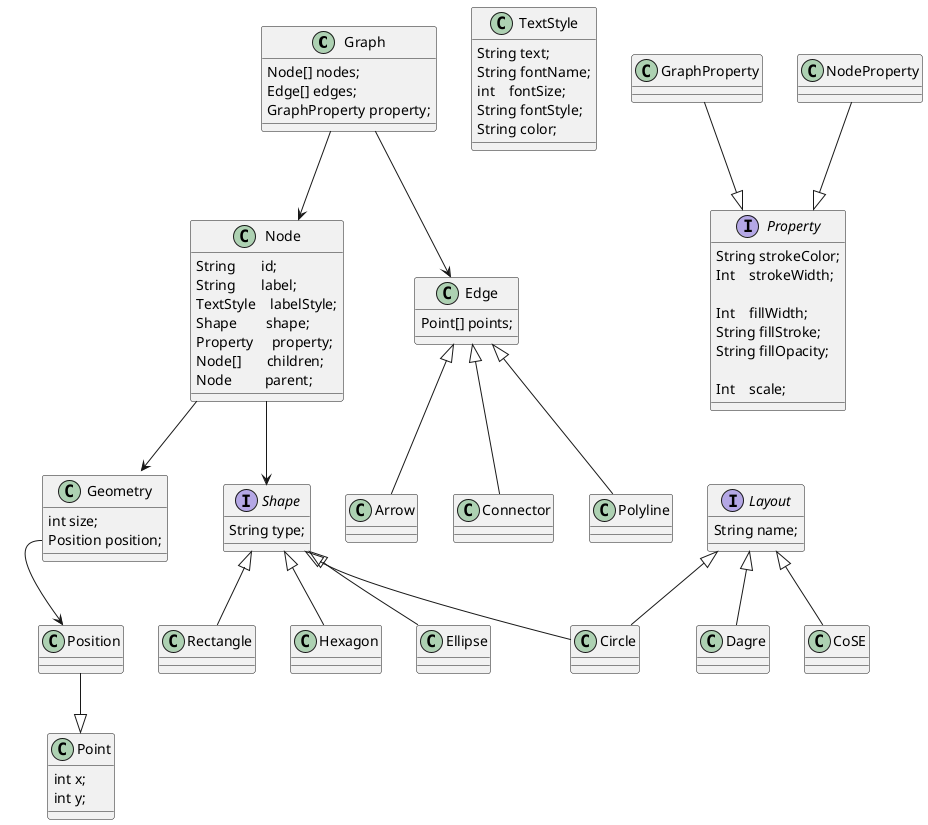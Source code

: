 @startuml

class Graph {
  Node[] nodes;
  Edge[] edges;
  GraphProperty property;
}

class Node {
  String       id;
  String       label;
  TextStyle    labelStyle;
  Shape        shape;
  Property     property;
  Node[]       children;
  Node         parent;
}

class TextStyle {
  String text;
  String fontName;
  int    fontSize;
  String fontStyle;
  String color;
}

class Edge {
  Point[] points;
}

class Point {
  int x;
  int y;
}

Position --|> Point

class Geometry {
  int size;
  Position position;
}

Geometry::position --> Position

Graph --> Node
Graph --> Edge
Node --> Shape
Node --> Geometry

interface Shape {
  String type;
}

Shape  <|-- Rectangle
Shape  <|-- Hexagon
Shape  <|-- Circle
Shape  <|-- Ellipse

interface Property {
  String strokeColor;
  Int    strokeWidth;

  Int    fillWidth;
  String fillStroke;
  String fillOpacity;

  Int    scale;
}

GraphProperty --|> Property
NodeProperty --|> Property


interface Layout {
  String name;
}

Layout  <|-- Dagre
Layout  <|-- CoSE
Layout  <|-- Circle


Edge  <|-- Arrow
Edge  <|-- Connector
Edge  <|-- Polyline


'class LayoutOptions {}
'
'interface Renderer {
'  String name;
'  LayoutOptions layoutOptions;
'
'  + void configure(Graph graph);
'}
'


@enduml
